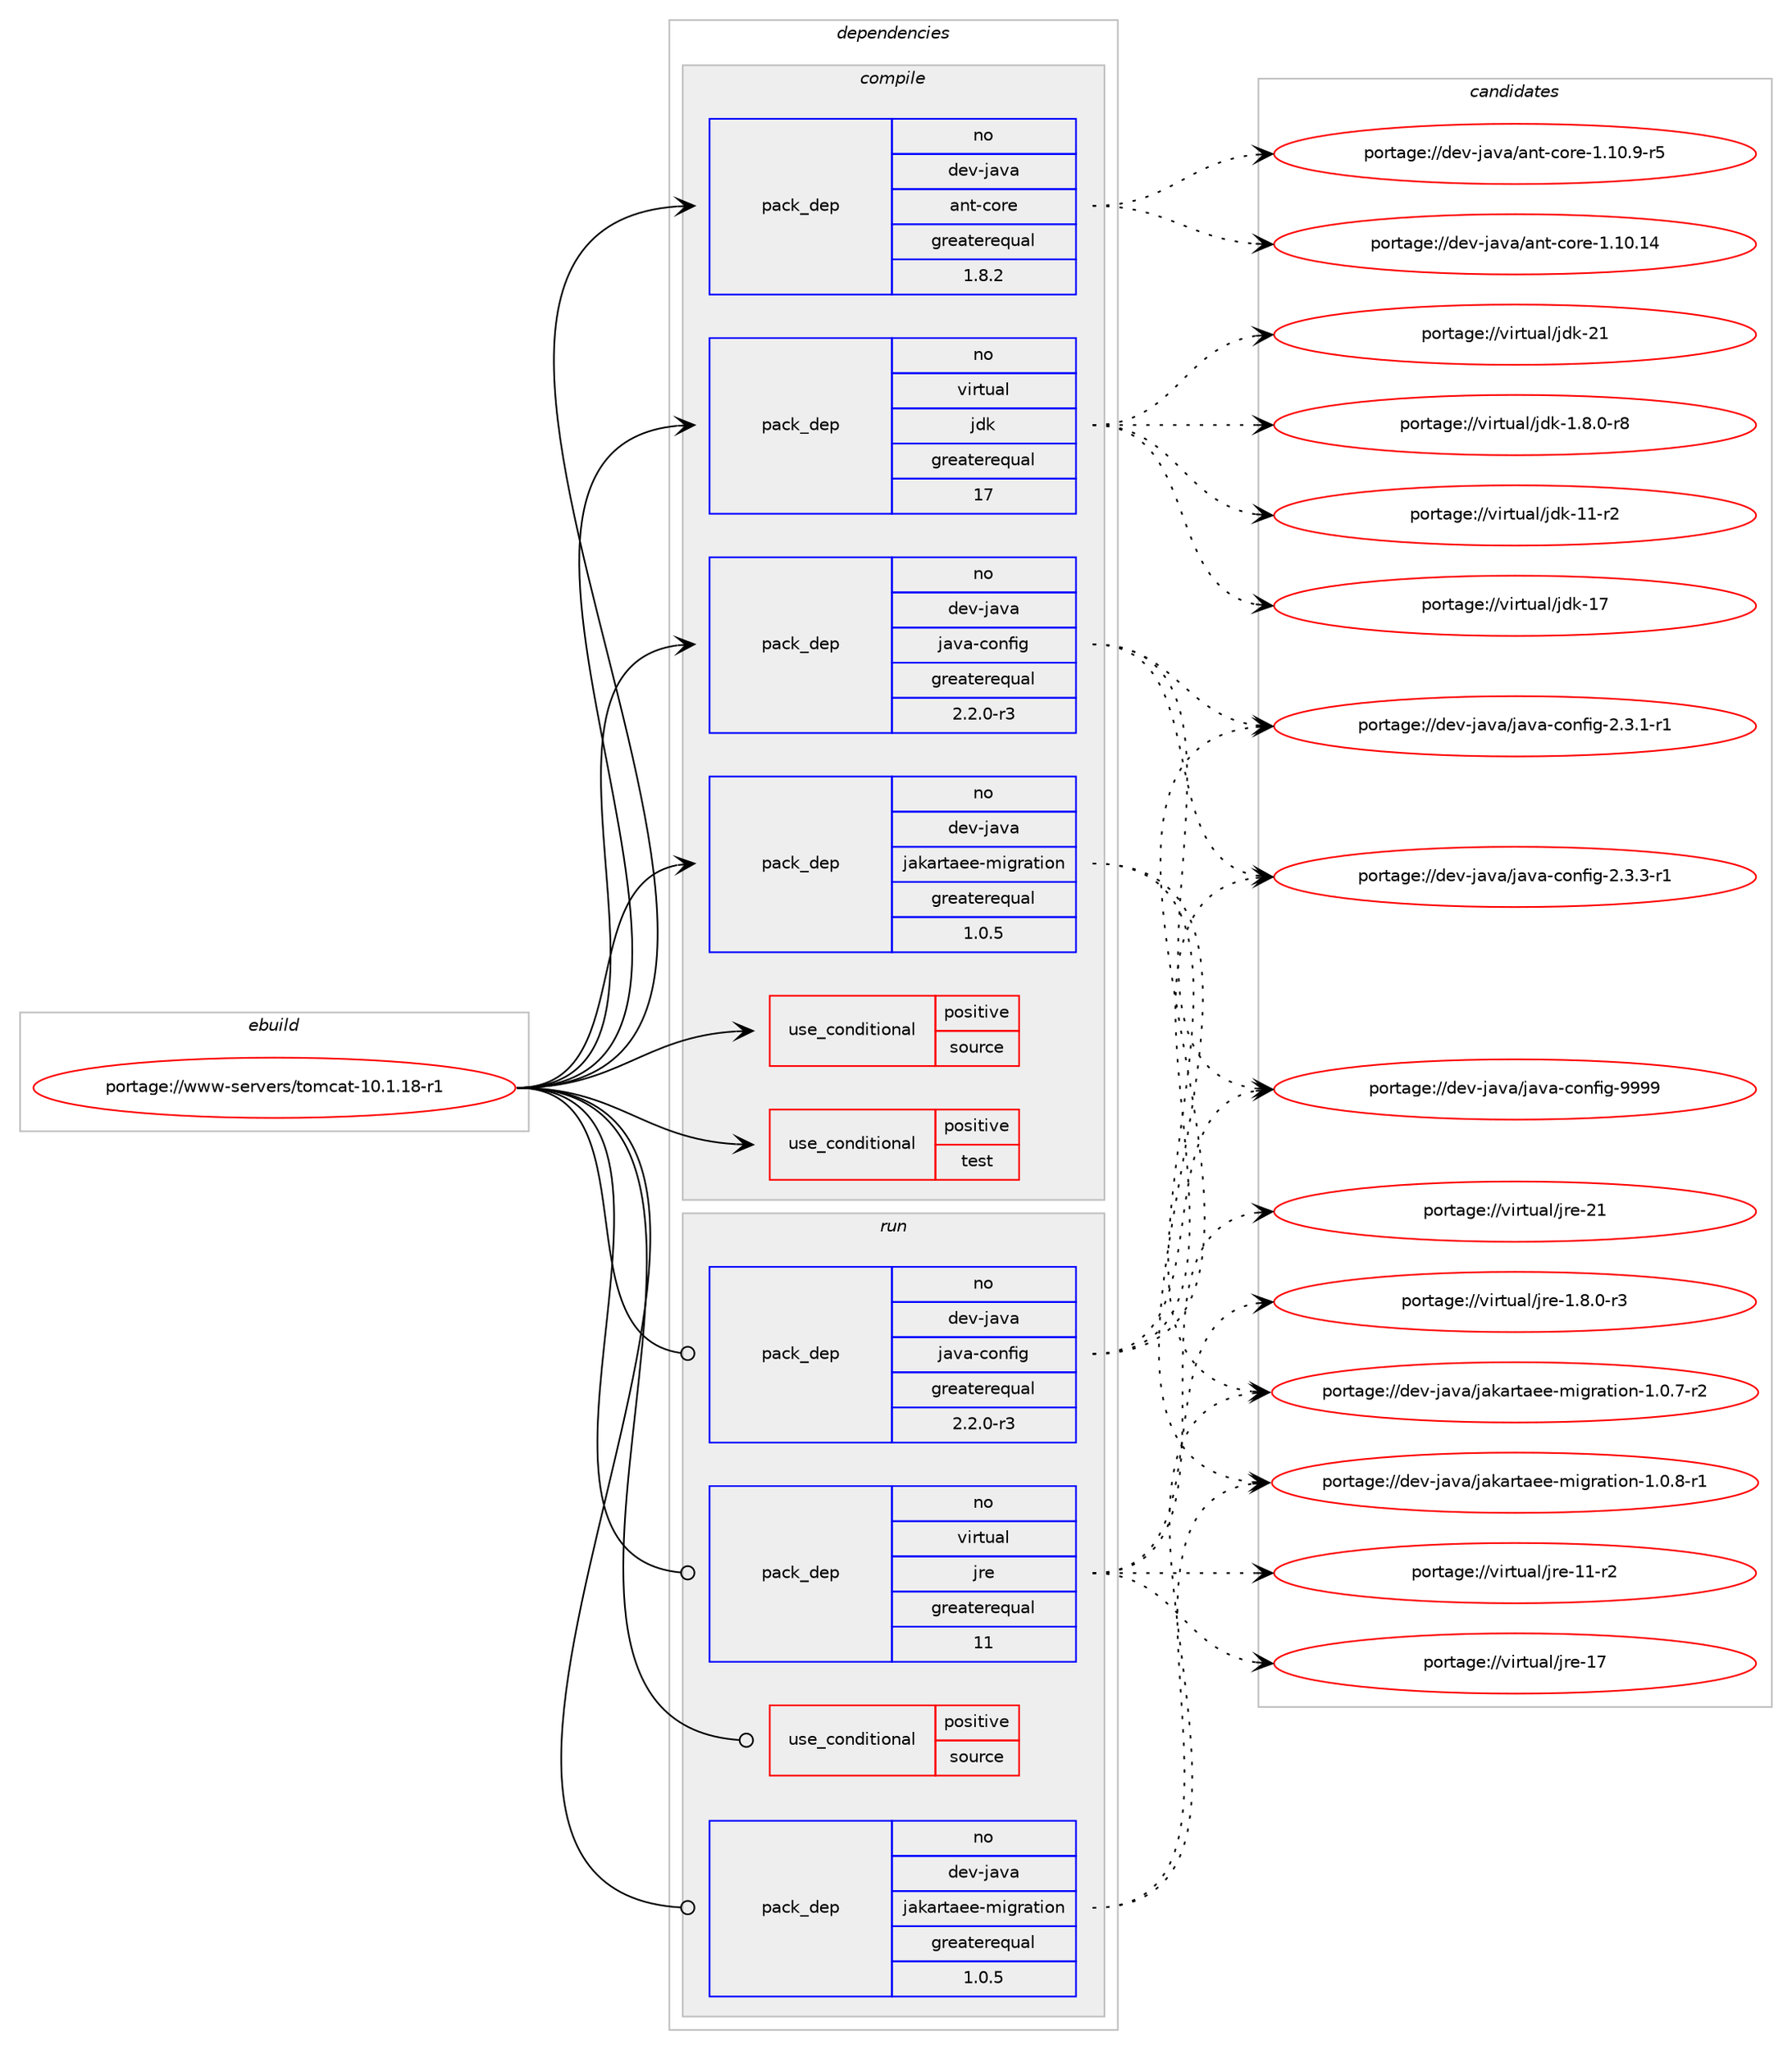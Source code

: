 digraph prolog {

# *************
# Graph options
# *************

newrank=true;
concentrate=true;
compound=true;
graph [rankdir=LR,fontname=Helvetica,fontsize=10,ranksep=1.5];#, ranksep=2.5, nodesep=0.2];
edge  [arrowhead=vee];
node  [fontname=Helvetica,fontsize=10];

# **********
# The ebuild
# **********

subgraph cluster_leftcol {
color=gray;
label=<<i>ebuild</i>>;
id [label="portage://www-servers/tomcat-10.1.18-r1", color=red, width=4, href="../www-servers/tomcat-10.1.18-r1.svg"];
}

# ****************
# The dependencies
# ****************

subgraph cluster_midcol {
color=gray;
label=<<i>dependencies</i>>;
subgraph cluster_compile {
fillcolor="#eeeeee";
style=filled;
label=<<i>compile</i>>;
subgraph cond6819 {
dependency9763 [label=<<TABLE BORDER="0" CELLBORDER="1" CELLSPACING="0" CELLPADDING="4"><TR><TD ROWSPAN="3" CELLPADDING="10">use_conditional</TD></TR><TR><TD>positive</TD></TR><TR><TD>source</TD></TR></TABLE>>, shape=none, color=red];
# *** BEGIN UNKNOWN DEPENDENCY TYPE (TODO) ***
# dependency9763 -> package_dependency(portage://www-servers/tomcat-10.1.18-r1,install,no,app-arch,zip,none,[,,],[],[])
# *** END UNKNOWN DEPENDENCY TYPE (TODO) ***

}
id:e -> dependency9763:w [weight=20,style="solid",arrowhead="vee"];
subgraph cond6820 {
dependency9764 [label=<<TABLE BORDER="0" CELLBORDER="1" CELLSPACING="0" CELLPADDING="4"><TR><TD ROWSPAN="3" CELLPADDING="10">use_conditional</TD></TR><TR><TD>positive</TD></TR><TR><TD>test</TD></TR></TABLE>>, shape=none, color=red];
# *** BEGIN UNKNOWN DEPENDENCY TYPE (TODO) ***
# dependency9764 -> package_dependency(portage://www-servers/tomcat-10.1.18-r1,install,no,dev-java,ant-junit,none,[,,],[slot(0)],[])
# *** END UNKNOWN DEPENDENCY TYPE (TODO) ***

# *** BEGIN UNKNOWN DEPENDENCY TYPE (TODO) ***
# dependency9764 -> package_dependency(portage://www-servers/tomcat-10.1.18-r1,install,no,dev-java,easymock,none,[,,],[slot(3.2)],[])
# *** END UNKNOWN DEPENDENCY TYPE (TODO) ***

}
id:e -> dependency9764:w [weight=20,style="solid",arrowhead="vee"];
# *** BEGIN UNKNOWN DEPENDENCY TYPE (TODO) ***
# id -> package_dependency(portage://www-servers/tomcat-10.1.18-r1,install,no,app-admin,pwgen,none,[,,],[],[])
# *** END UNKNOWN DEPENDENCY TYPE (TODO) ***

subgraph pack2774 {
dependency9765 [label=<<TABLE BORDER="0" CELLBORDER="1" CELLSPACING="0" CELLPADDING="4" WIDTH="220"><TR><TD ROWSPAN="6" CELLPADDING="30">pack_dep</TD></TR><TR><TD WIDTH="110">no</TD></TR><TR><TD>dev-java</TD></TR><TR><TD>ant-core</TD></TR><TR><TD>greaterequal</TD></TR><TR><TD>1.8.2</TD></TR></TABLE>>, shape=none, color=blue];
}
id:e -> dependency9765:w [weight=20,style="solid",arrowhead="vee"];
# *** BEGIN UNKNOWN DEPENDENCY TYPE (TODO) ***
# id -> package_dependency(portage://www-servers/tomcat-10.1.18-r1,install,no,dev-java,ant-core,none,[,,],[],[])
# *** END UNKNOWN DEPENDENCY TYPE (TODO) ***

# *** BEGIN UNKNOWN DEPENDENCY TYPE (TODO) ***
# id -> package_dependency(portage://www-servers/tomcat-10.1.18-r1,install,no,dev-java,eclipse-ecj,none,[,,],[slot(4.26)],[])
# *** END UNKNOWN DEPENDENCY TYPE (TODO) ***

subgraph pack2775 {
dependency9766 [label=<<TABLE BORDER="0" CELLBORDER="1" CELLSPACING="0" CELLPADDING="4" WIDTH="220"><TR><TD ROWSPAN="6" CELLPADDING="30">pack_dep</TD></TR><TR><TD WIDTH="110">no</TD></TR><TR><TD>dev-java</TD></TR><TR><TD>jakartaee-migration</TD></TR><TR><TD>greaterequal</TD></TR><TR><TD>1.0.5</TD></TR></TABLE>>, shape=none, color=blue];
}
id:e -> dependency9766:w [weight=20,style="solid",arrowhead="vee"];
subgraph pack2776 {
dependency9767 [label=<<TABLE BORDER="0" CELLBORDER="1" CELLSPACING="0" CELLPADDING="4" WIDTH="220"><TR><TD ROWSPAN="6" CELLPADDING="30">pack_dep</TD></TR><TR><TD WIDTH="110">no</TD></TR><TR><TD>dev-java</TD></TR><TR><TD>java-config</TD></TR><TR><TD>greaterequal</TD></TR><TR><TD>2.2.0-r3</TD></TR></TABLE>>, shape=none, color=blue];
}
id:e -> dependency9767:w [weight=20,style="solid",arrowhead="vee"];
# *** BEGIN UNKNOWN DEPENDENCY TYPE (TODO) ***
# id -> package_dependency(portage://www-servers/tomcat-10.1.18-r1,install,no,dev-java,javatoolkit,none,[,,],[],[])
# *** END UNKNOWN DEPENDENCY TYPE (TODO) ***

# *** BEGIN UNKNOWN DEPENDENCY TYPE (TODO) ***
# id -> package_dependency(portage://www-servers/tomcat-10.1.18-r1,install,no,dev-java,jax-rpc-api,none,[,,],[slot(0)],[])
# *** END UNKNOWN DEPENDENCY TYPE (TODO) ***

# *** BEGIN UNKNOWN DEPENDENCY TYPE (TODO) ***
# id -> package_dependency(portage://www-servers/tomcat-10.1.18-r1,install,no,dev-java,wsdl4j,none,[,,],[slot(0)],[])
# *** END UNKNOWN DEPENDENCY TYPE (TODO) ***

subgraph pack2777 {
dependency9768 [label=<<TABLE BORDER="0" CELLBORDER="1" CELLSPACING="0" CELLPADDING="4" WIDTH="220"><TR><TD ROWSPAN="6" CELLPADDING="30">pack_dep</TD></TR><TR><TD WIDTH="110">no</TD></TR><TR><TD>virtual</TD></TR><TR><TD>jdk</TD></TR><TR><TD>greaterequal</TD></TR><TR><TD>17</TD></TR></TABLE>>, shape=none, color=blue];
}
id:e -> dependency9768:w [weight=20,style="solid",arrowhead="vee"];
}
subgraph cluster_compileandrun {
fillcolor="#eeeeee";
style=filled;
label=<<i>compile and run</i>>;
}
subgraph cluster_run {
fillcolor="#eeeeee";
style=filled;
label=<<i>run</i>>;
subgraph cond6821 {
dependency9769 [label=<<TABLE BORDER="0" CELLBORDER="1" CELLSPACING="0" CELLPADDING="4"><TR><TD ROWSPAN="3" CELLPADDING="10">use_conditional</TD></TR><TR><TD>positive</TD></TR><TR><TD>source</TD></TR></TABLE>>, shape=none, color=red];
# *** BEGIN UNKNOWN DEPENDENCY TYPE (TODO) ***
# dependency9769 -> package_dependency(portage://www-servers/tomcat-10.1.18-r1,run,no,app-arch,zip,none,[,,],[],[])
# *** END UNKNOWN DEPENDENCY TYPE (TODO) ***

}
id:e -> dependency9769:w [weight=20,style="solid",arrowhead="odot"];
# *** BEGIN UNKNOWN DEPENDENCY TYPE (TODO) ***
# id -> package_dependency(portage://www-servers/tomcat-10.1.18-r1,run,no,acct-group,tomcat,none,[,,],[],[])
# *** END UNKNOWN DEPENDENCY TYPE (TODO) ***

# *** BEGIN UNKNOWN DEPENDENCY TYPE (TODO) ***
# id -> package_dependency(portage://www-servers/tomcat-10.1.18-r1,run,no,acct-user,tomcat,none,[,,],[],[])
# *** END UNKNOWN DEPENDENCY TYPE (TODO) ***

# *** BEGIN UNKNOWN DEPENDENCY TYPE (TODO) ***
# id -> package_dependency(portage://www-servers/tomcat-10.1.18-r1,run,no,dev-java,eclipse-ecj,none,[,,],[slot(4.26)],[])
# *** END UNKNOWN DEPENDENCY TYPE (TODO) ***

subgraph pack2778 {
dependency9770 [label=<<TABLE BORDER="0" CELLBORDER="1" CELLSPACING="0" CELLPADDING="4" WIDTH="220"><TR><TD ROWSPAN="6" CELLPADDING="30">pack_dep</TD></TR><TR><TD WIDTH="110">no</TD></TR><TR><TD>dev-java</TD></TR><TR><TD>jakartaee-migration</TD></TR><TR><TD>greaterequal</TD></TR><TR><TD>1.0.5</TD></TR></TABLE>>, shape=none, color=blue];
}
id:e -> dependency9770:w [weight=20,style="solid",arrowhead="odot"];
subgraph pack2779 {
dependency9771 [label=<<TABLE BORDER="0" CELLBORDER="1" CELLSPACING="0" CELLPADDING="4" WIDTH="220"><TR><TD ROWSPAN="6" CELLPADDING="30">pack_dep</TD></TR><TR><TD WIDTH="110">no</TD></TR><TR><TD>dev-java</TD></TR><TR><TD>java-config</TD></TR><TR><TD>greaterequal</TD></TR><TR><TD>2.2.0-r3</TD></TR></TABLE>>, shape=none, color=blue];
}
id:e -> dependency9771:w [weight=20,style="solid",arrowhead="odot"];
# *** BEGIN UNKNOWN DEPENDENCY TYPE (TODO) ***
# id -> package_dependency(portage://www-servers/tomcat-10.1.18-r1,run,no,dev-java,jax-rpc-api,none,[,,],[slot(0)],[])
# *** END UNKNOWN DEPENDENCY TYPE (TODO) ***

# *** BEGIN UNKNOWN DEPENDENCY TYPE (TODO) ***
# id -> package_dependency(portage://www-servers/tomcat-10.1.18-r1,run,no,dev-java,wsdl4j,none,[,,],[slot(0)],[])
# *** END UNKNOWN DEPENDENCY TYPE (TODO) ***

subgraph pack2780 {
dependency9772 [label=<<TABLE BORDER="0" CELLBORDER="1" CELLSPACING="0" CELLPADDING="4" WIDTH="220"><TR><TD ROWSPAN="6" CELLPADDING="30">pack_dep</TD></TR><TR><TD WIDTH="110">no</TD></TR><TR><TD>virtual</TD></TR><TR><TD>jre</TD></TR><TR><TD>greaterequal</TD></TR><TR><TD>11</TD></TR></TABLE>>, shape=none, color=blue];
}
id:e -> dependency9772:w [weight=20,style="solid",arrowhead="odot"];
}
}

# **************
# The candidates
# **************

subgraph cluster_choices {
rank=same;
color=gray;
label=<<i>candidates</i>>;

subgraph choice2774 {
color=black;
nodesep=1;
choice100101118451069711897479711011645991111141014549464948464952 [label="portage://dev-java/ant-core-1.10.14", color=red, width=4,href="../dev-java/ant-core-1.10.14.svg"];
choice10010111845106971189747971101164599111114101454946494846574511453 [label="portage://dev-java/ant-core-1.10.9-r5", color=red, width=4,href="../dev-java/ant-core-1.10.9-r5.svg"];
dependency9765:e -> choice100101118451069711897479711011645991111141014549464948464952:w [style=dotted,weight="100"];
dependency9765:e -> choice10010111845106971189747971101164599111114101454946494846574511453:w [style=dotted,weight="100"];
}
subgraph choice2775 {
color=black;
nodesep=1;
choice1001011184510697118974710697107971141169710110145109105103114971161051111104549464846554511450 [label="portage://dev-java/jakartaee-migration-1.0.7-r2", color=red, width=4,href="../dev-java/jakartaee-migration-1.0.7-r2.svg"];
choice1001011184510697118974710697107971141169710110145109105103114971161051111104549464846564511449 [label="portage://dev-java/jakartaee-migration-1.0.8-r1", color=red, width=4,href="../dev-java/jakartaee-migration-1.0.8-r1.svg"];
dependency9766:e -> choice1001011184510697118974710697107971141169710110145109105103114971161051111104549464846554511450:w [style=dotted,weight="100"];
dependency9766:e -> choice1001011184510697118974710697107971141169710110145109105103114971161051111104549464846564511449:w [style=dotted,weight="100"];
}
subgraph choice2776 {
color=black;
nodesep=1;
choice10010111845106971189747106971189745991111101021051034550465146494511449 [label="portage://dev-java/java-config-2.3.1-r1", color=red, width=4,href="../dev-java/java-config-2.3.1-r1.svg"];
choice10010111845106971189747106971189745991111101021051034550465146514511449 [label="portage://dev-java/java-config-2.3.3-r1", color=red, width=4,href="../dev-java/java-config-2.3.3-r1.svg"];
choice10010111845106971189747106971189745991111101021051034557575757 [label="portage://dev-java/java-config-9999", color=red, width=4,href="../dev-java/java-config-9999.svg"];
dependency9767:e -> choice10010111845106971189747106971189745991111101021051034550465146494511449:w [style=dotted,weight="100"];
dependency9767:e -> choice10010111845106971189747106971189745991111101021051034550465146514511449:w [style=dotted,weight="100"];
dependency9767:e -> choice10010111845106971189747106971189745991111101021051034557575757:w [style=dotted,weight="100"];
}
subgraph choice2777 {
color=black;
nodesep=1;
choice11810511411611797108471061001074549465646484511456 [label="portage://virtual/jdk-1.8.0-r8", color=red, width=4,href="../virtual/jdk-1.8.0-r8.svg"];
choice11810511411611797108471061001074549494511450 [label="portage://virtual/jdk-11-r2", color=red, width=4,href="../virtual/jdk-11-r2.svg"];
choice1181051141161179710847106100107454955 [label="portage://virtual/jdk-17", color=red, width=4,href="../virtual/jdk-17.svg"];
choice1181051141161179710847106100107455049 [label="portage://virtual/jdk-21", color=red, width=4,href="../virtual/jdk-21.svg"];
dependency9768:e -> choice11810511411611797108471061001074549465646484511456:w [style=dotted,weight="100"];
dependency9768:e -> choice11810511411611797108471061001074549494511450:w [style=dotted,weight="100"];
dependency9768:e -> choice1181051141161179710847106100107454955:w [style=dotted,weight="100"];
dependency9768:e -> choice1181051141161179710847106100107455049:w [style=dotted,weight="100"];
}
subgraph choice2778 {
color=black;
nodesep=1;
choice1001011184510697118974710697107971141169710110145109105103114971161051111104549464846554511450 [label="portage://dev-java/jakartaee-migration-1.0.7-r2", color=red, width=4,href="../dev-java/jakartaee-migration-1.0.7-r2.svg"];
choice1001011184510697118974710697107971141169710110145109105103114971161051111104549464846564511449 [label="portage://dev-java/jakartaee-migration-1.0.8-r1", color=red, width=4,href="../dev-java/jakartaee-migration-1.0.8-r1.svg"];
dependency9770:e -> choice1001011184510697118974710697107971141169710110145109105103114971161051111104549464846554511450:w [style=dotted,weight="100"];
dependency9770:e -> choice1001011184510697118974710697107971141169710110145109105103114971161051111104549464846564511449:w [style=dotted,weight="100"];
}
subgraph choice2779 {
color=black;
nodesep=1;
choice10010111845106971189747106971189745991111101021051034550465146494511449 [label="portage://dev-java/java-config-2.3.1-r1", color=red, width=4,href="../dev-java/java-config-2.3.1-r1.svg"];
choice10010111845106971189747106971189745991111101021051034550465146514511449 [label="portage://dev-java/java-config-2.3.3-r1", color=red, width=4,href="../dev-java/java-config-2.3.3-r1.svg"];
choice10010111845106971189747106971189745991111101021051034557575757 [label="portage://dev-java/java-config-9999", color=red, width=4,href="../dev-java/java-config-9999.svg"];
dependency9771:e -> choice10010111845106971189747106971189745991111101021051034550465146494511449:w [style=dotted,weight="100"];
dependency9771:e -> choice10010111845106971189747106971189745991111101021051034550465146514511449:w [style=dotted,weight="100"];
dependency9771:e -> choice10010111845106971189747106971189745991111101021051034557575757:w [style=dotted,weight="100"];
}
subgraph choice2780 {
color=black;
nodesep=1;
choice11810511411611797108471061141014549465646484511451 [label="portage://virtual/jre-1.8.0-r3", color=red, width=4,href="../virtual/jre-1.8.0-r3.svg"];
choice11810511411611797108471061141014549494511450 [label="portage://virtual/jre-11-r2", color=red, width=4,href="../virtual/jre-11-r2.svg"];
choice1181051141161179710847106114101454955 [label="portage://virtual/jre-17", color=red, width=4,href="../virtual/jre-17.svg"];
choice1181051141161179710847106114101455049 [label="portage://virtual/jre-21", color=red, width=4,href="../virtual/jre-21.svg"];
dependency9772:e -> choice11810511411611797108471061141014549465646484511451:w [style=dotted,weight="100"];
dependency9772:e -> choice11810511411611797108471061141014549494511450:w [style=dotted,weight="100"];
dependency9772:e -> choice1181051141161179710847106114101454955:w [style=dotted,weight="100"];
dependency9772:e -> choice1181051141161179710847106114101455049:w [style=dotted,weight="100"];
}
}

}
